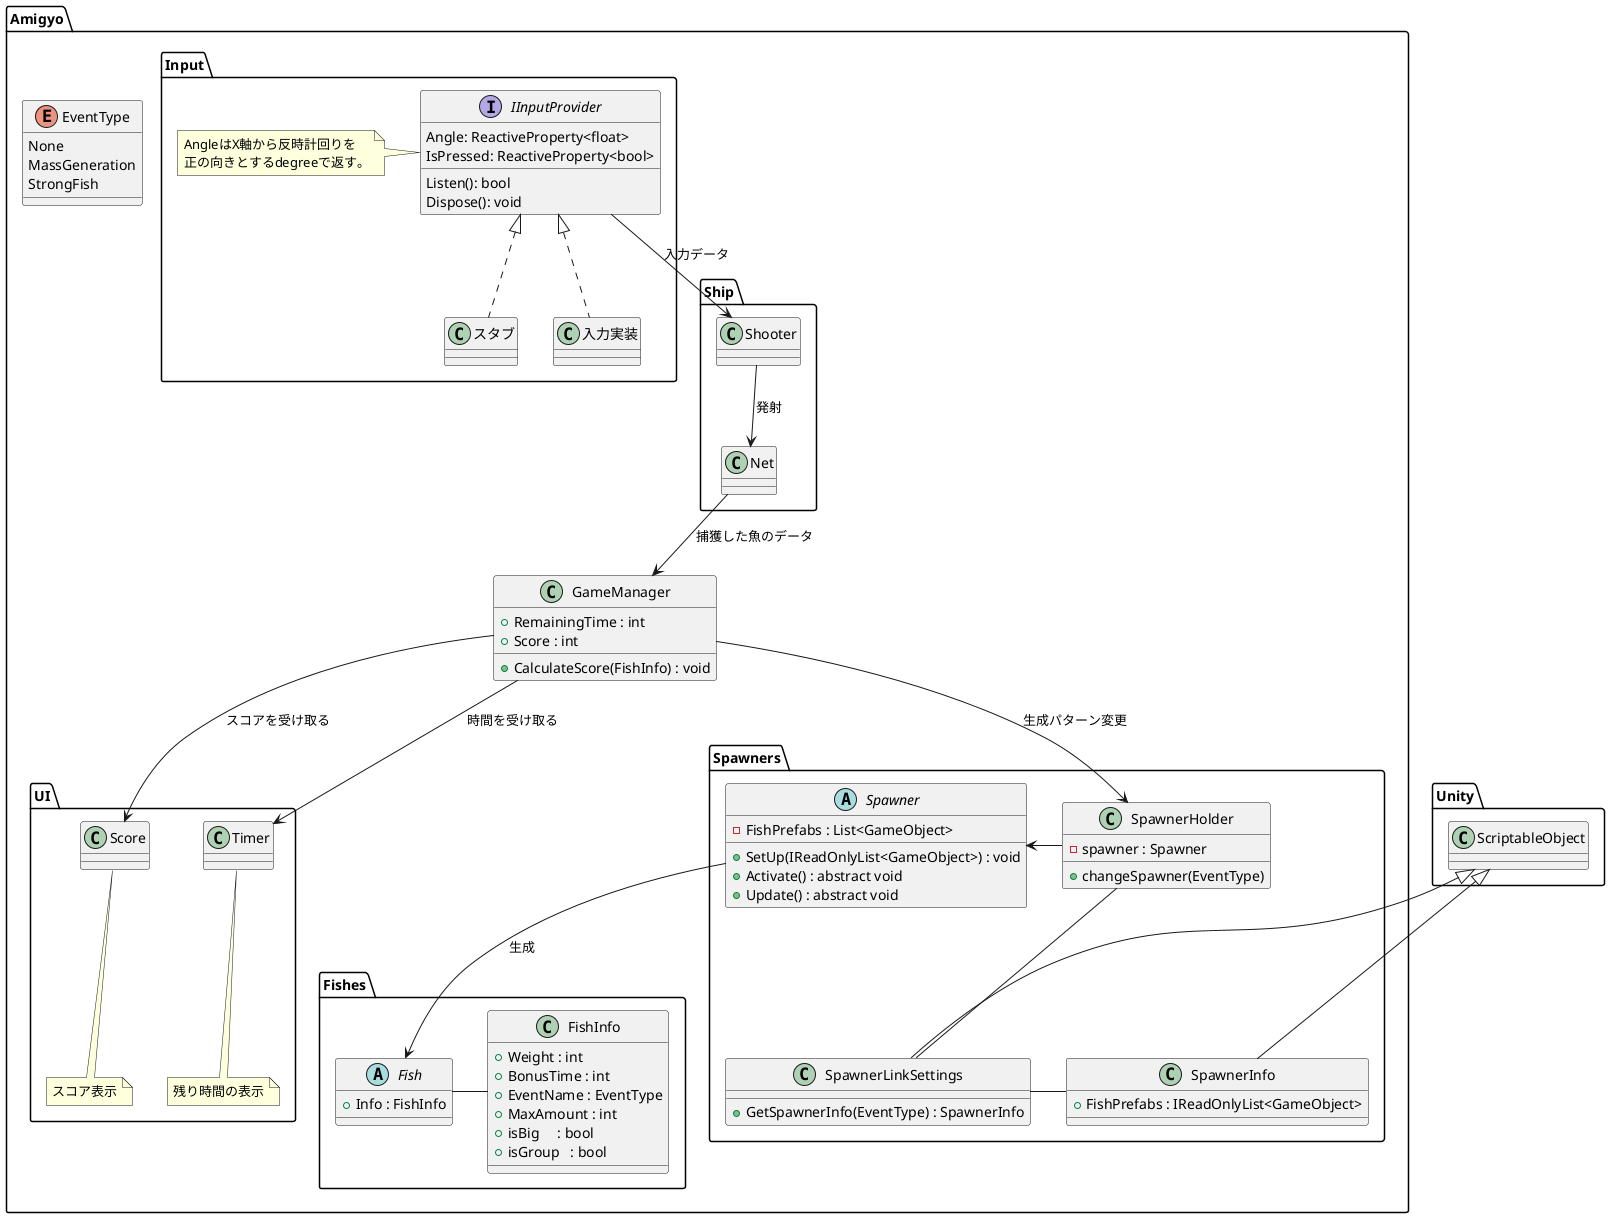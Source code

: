 @startuml Amigyo-class

nameSpace Unity{
    class ScriptableObject{

    }
}

namespace Amigyo {

    namespace Input {
        interface IInputProvider {
            Angle: ReactiveProperty<float>
            IsPressed: ReactiveProperty<bool>
            Listen(): bool
            Dispose(): void
        }
        note left
        AngleはX軸から反時計回りを
        正の向きとするdegreeで返す。
        end note

        IInputProvider <|.. 入力実装
        IInputProvider <|.. スタブ
    }

    namespace Spawners{
        class SpawnerHolder{
            - spawner : Spawner
            + changeSpawner(EventType)
        }

        abstract class Spawner{
            - FishPrefabs : List<GameObject>
            + SetUp(IReadOnlyList<GameObject>) : void
            + Activate() : abstract void
            + Update() : abstract void
        }

        class SpawnerLinkSettings{
            + GetSpawnerInfo(EventType) : SpawnerInfo
        }

        class SpawnerInfo{
            + FishPrefabs : IReadOnlyList<GameObject>
        }

        SpawnerHolder -> Spawner
        SpawnerHolder -- SpawnerLinkSettings
        SpawnerLinkSettings - SpawnerInfo
        Unity.ScriptableObject <|-- SpawnerLinkSettings
        Unity.ScriptableObject <|-- SpawnerInfo
    }

    namespace Fishes{
        class FishInfo{
            + Weight : int
            + BonusTime : int
            + EventName : EventType
            + MaxAmount : int
            + isBig     : bool
            + isGroup   : bool
        }

        abstract class Fish{
            + Info : FishInfo
        }
    }

    class GameManager{
        + RemainingTime : int
        + Score : int
        + CalculateScore(FishInfo) : void
    }

    enum EventType{
        None
        MassGeneration
        StrongFish
    }

    namespace UI{

        class Timer{

        }
        note bottom : 残り時間の表示

        class Score{

        }
        note bottom : スコア表示
    }

    namespace Ship{
        class Shooter{

        }
        class Net

        Shooter --> Net : 発射
    }

    GameManager --> Amigyo.UI.Timer : 時間を受け取る
    GameManager --> Amigyo.UI.Score : スコアを受け取る
    GameManager --> Amigyo.Spawners.SpawnerHolder : 生成パターン変更
    Amigyo.Ship.Net --> GameManager : 捕獲した魚のデータ
    Amigyo.Input.IInputProvider --> Amigyo.Ship.Shooter : 入力データ
    Amigyo.Spawners.Spawner --> Amigyo.Fishes.Fish : 生成
    Amigyo.Fishes.Fish - Amigyo.Fishes.FishInfo
}
@enduml